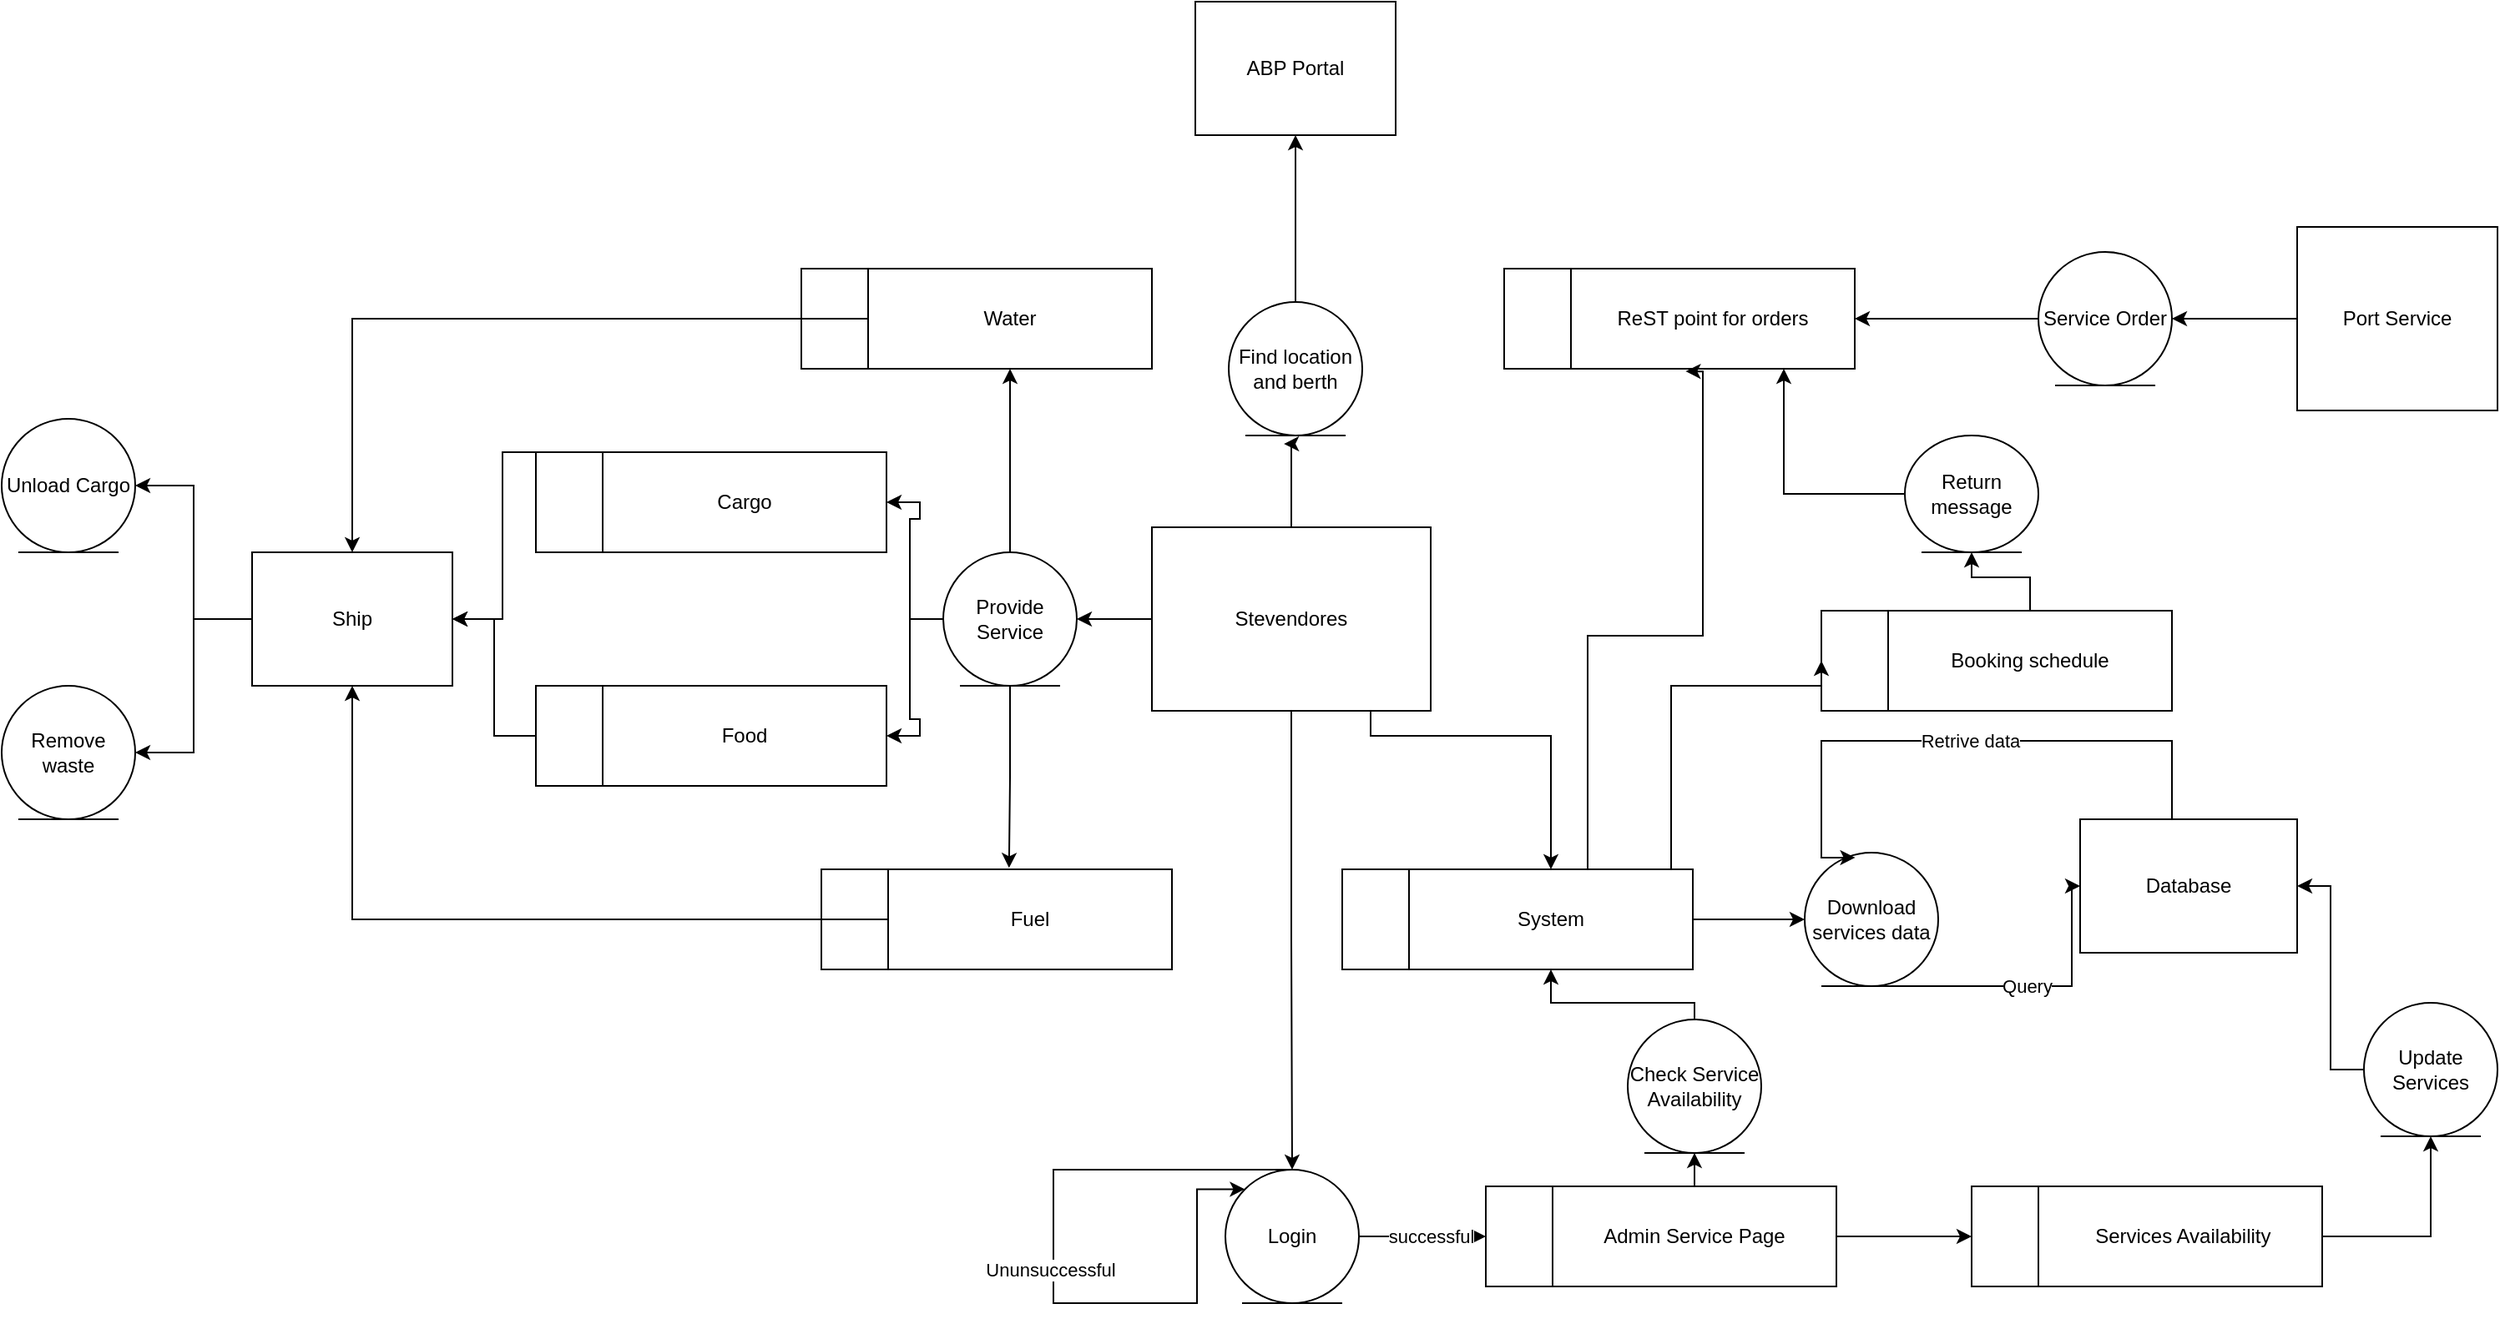 <mxfile version="15.7.3" type="device"><diagram id="IWNB4A_dR35HJDKP0xge" name="Page-1"><mxGraphModel dx="3511" dy="2899" grid="1" gridSize="10" guides="1" tooltips="1" connect="1" arrows="1" fold="1" page="1" pageScale="1" pageWidth="827" pageHeight="1169" math="0" shadow="0"><root><mxCell id="0"/><mxCell id="1" parent="0"/><mxCell id="cKd4avt4SuYKdxyL-z5u-2" style="edgeStyle=orthogonalEdgeStyle;rounded=0;orthogonalLoop=1;jettySize=auto;html=1;entryX=0;entryY=0;entryDx=0;entryDy=0;" parent="1" source="cKd4avt4SuYKdxyL-z5u-12" target="cKd4avt4SuYKdxyL-z5u-12" edge="1"><mxGeometry relative="1" as="geometry"><mxPoint x="-166" y="-150" as="sourcePoint"/><mxPoint x="-110" y="-340" as="targetPoint"/><Array as="points"><mxPoint x="-160" y="-210"/><mxPoint x="-160" y="-130"/><mxPoint x="-74" y="-130"/><mxPoint x="-74" y="-198"/></Array></mxGeometry></mxCell><mxCell id="cKd4avt4SuYKdxyL-z5u-17" value="Ununsuccessful" style="edgeLabel;html=1;align=center;verticalAlign=middle;resizable=0;points=[];" parent="cKd4avt4SuYKdxyL-z5u-2" vertex="1" connectable="0"><mxGeometry y="-2" relative="1" as="geometry"><mxPoint as="offset"/></mxGeometry></mxCell><mxCell id="cKd4avt4SuYKdxyL-z5u-18" style="edgeStyle=orthogonalEdgeStyle;rounded=0;orthogonalLoop=1;jettySize=auto;html=1;entryX=0;entryY=0.5;entryDx=0;entryDy=0;" parent="1" source="cKd4avt4SuYKdxyL-z5u-12" target="cKd4avt4SuYKdxyL-z5u-37" edge="1"><mxGeometry relative="1" as="geometry"><mxPoint x="90" y="-320" as="targetPoint"/></mxGeometry></mxCell><mxCell id="cKd4avt4SuYKdxyL-z5u-19" value="successful" style="edgeLabel;html=1;align=center;verticalAlign=middle;resizable=0;points=[];" parent="cKd4avt4SuYKdxyL-z5u-18" vertex="1" connectable="0"><mxGeometry x="0.125" relative="1" as="geometry"><mxPoint as="offset"/></mxGeometry></mxCell><mxCell id="cKd4avt4SuYKdxyL-z5u-12" value="Login" style="ellipse;shape=umlEntity;whiteSpace=wrap;html=1;" parent="1" vertex="1"><mxGeometry x="-57" y="-210" width="80" height="80" as="geometry"/></mxCell><mxCell id="cKd4avt4SuYKdxyL-z5u-16" style="edgeStyle=orthogonalEdgeStyle;rounded=0;orthogonalLoop=1;jettySize=auto;html=1;entryX=0.5;entryY=0;entryDx=0;entryDy=0;" parent="1" source="cKd4avt4SuYKdxyL-z5u-15" target="cKd4avt4SuYKdxyL-z5u-12" edge="1"><mxGeometry relative="1" as="geometry"/></mxCell><mxCell id="cKd4avt4SuYKdxyL-z5u-53" style="edgeStyle=orthogonalEdgeStyle;rounded=0;orthogonalLoop=1;jettySize=auto;html=1;" parent="1" source="cKd4avt4SuYKdxyL-z5u-15" target="cKd4avt4SuYKdxyL-z5u-52" edge="1"><mxGeometry relative="1" as="geometry"/></mxCell><mxCell id="cKd4avt4SuYKdxyL-z5u-123" style="edgeStyle=orthogonalEdgeStyle;rounded=0;orthogonalLoop=1;jettySize=auto;html=1;entryX=0.5;entryY=0;entryDx=0;entryDy=0;" parent="1" source="cKd4avt4SuYKdxyL-z5u-15" target="cKd4avt4SuYKdxyL-z5u-114" edge="1"><mxGeometry relative="1" as="geometry"><Array as="points"><mxPoint x="30" y="-470"/><mxPoint x="138" y="-470"/></Array></mxGeometry></mxCell><mxCell id="cKd4avt4SuYKdxyL-z5u-145" style="edgeStyle=orthogonalEdgeStyle;rounded=0;orthogonalLoop=1;jettySize=auto;html=1;entryX=0.413;entryY=1.063;entryDx=0;entryDy=0;entryPerimeter=0;" parent="1" source="cKd4avt4SuYKdxyL-z5u-15" target="cKd4avt4SuYKdxyL-z5u-144" edge="1"><mxGeometry relative="1" as="geometry"><Array as="points"><mxPoint x="-17" y="-645"/></Array></mxGeometry></mxCell><mxCell id="cKd4avt4SuYKdxyL-z5u-15" value="Stevendores" style="rounded=0;whiteSpace=wrap;html=1;" parent="1" vertex="1"><mxGeometry x="-101" y="-595" width="167" height="110" as="geometry"/></mxCell><mxCell id="cKd4avt4SuYKdxyL-z5u-35" value="" style="group" parent="1" vertex="1" connectable="0"><mxGeometry x="99" y="-200" width="210" height="60" as="geometry"/></mxCell><mxCell id="cKd4avt4SuYKdxyL-z5u-36" value="Admin Service Page" style="rounded=0;whiteSpace=wrap;html=1;fillColor=#FFFFFF ;strokeColor=#000000;" parent="cKd4avt4SuYKdxyL-z5u-35" vertex="1"><mxGeometry x="40" width="170" height="60" as="geometry"/></mxCell><mxCell id="cKd4avt4SuYKdxyL-z5u-37" value="" style="rounded=0;whiteSpace=wrap;html=1;" parent="cKd4avt4SuYKdxyL-z5u-35" vertex="1"><mxGeometry width="40" height="60" as="geometry"/></mxCell><mxCell id="cKd4avt4SuYKdxyL-z5u-38" value="" style="group" parent="1" vertex="1" connectable="0"><mxGeometry x="390" y="-200" width="210" height="60" as="geometry"/></mxCell><mxCell id="cKd4avt4SuYKdxyL-z5u-39" value="&amp;nbsp;Services Availability" style="rounded=0;whiteSpace=wrap;html=1;fillColor=#FFFFFF ;strokeColor=#000000;" parent="cKd4avt4SuYKdxyL-z5u-38" vertex="1"><mxGeometry x="40" width="170" height="60" as="geometry"/></mxCell><mxCell id="cKd4avt4SuYKdxyL-z5u-40" value="" style="rounded=0;whiteSpace=wrap;html=1;" parent="cKd4avt4SuYKdxyL-z5u-38" vertex="1"><mxGeometry width="40" height="60" as="geometry"/></mxCell><mxCell id="cKd4avt4SuYKdxyL-z5u-47" style="edgeStyle=orthogonalEdgeStyle;rounded=0;orthogonalLoop=1;jettySize=auto;html=1;entryX=1;entryY=0.5;entryDx=0;entryDy=0;" parent="1" source="cKd4avt4SuYKdxyL-z5u-42" target="cKd4avt4SuYKdxyL-z5u-46" edge="1"><mxGeometry relative="1" as="geometry"/></mxCell><mxCell id="cKd4avt4SuYKdxyL-z5u-42" value="Port Service" style="rounded=0;whiteSpace=wrap;html=1;" parent="1" vertex="1"><mxGeometry x="585" y="-775" width="120" height="110" as="geometry"/></mxCell><mxCell id="cKd4avt4SuYKdxyL-z5u-43" value="" style="group" parent="1" vertex="1" connectable="0"><mxGeometry x="110" y="-750" width="210" height="60" as="geometry"/></mxCell><mxCell id="cKd4avt4SuYKdxyL-z5u-44" value="ReST point for orders" style="rounded=0;whiteSpace=wrap;html=1;fillColor=#FFFFFF ;strokeColor=#000000;" parent="cKd4avt4SuYKdxyL-z5u-43" vertex="1"><mxGeometry x="40" width="170" height="60" as="geometry"/></mxCell><mxCell id="cKd4avt4SuYKdxyL-z5u-45" value="" style="rounded=0;whiteSpace=wrap;html=1;" parent="cKd4avt4SuYKdxyL-z5u-43" vertex="1"><mxGeometry width="40" height="60" as="geometry"/></mxCell><mxCell id="cKd4avt4SuYKdxyL-z5u-48" style="edgeStyle=orthogonalEdgeStyle;rounded=0;orthogonalLoop=1;jettySize=auto;html=1;entryX=1;entryY=0.5;entryDx=0;entryDy=0;" parent="1" source="cKd4avt4SuYKdxyL-z5u-46" target="cKd4avt4SuYKdxyL-z5u-44" edge="1"><mxGeometry relative="1" as="geometry"/></mxCell><mxCell id="cKd4avt4SuYKdxyL-z5u-46" value="Service Order" style="ellipse;shape=umlEntity;whiteSpace=wrap;html=1;" parent="1" vertex="1"><mxGeometry x="430" y="-760" width="80" height="80" as="geometry"/></mxCell><mxCell id="cKd4avt4SuYKdxyL-z5u-78" style="edgeStyle=orthogonalEdgeStyle;rounded=0;orthogonalLoop=1;jettySize=auto;html=1;" parent="1" source="cKd4avt4SuYKdxyL-z5u-51" target="cKd4avt4SuYKdxyL-z5u-77" edge="1"><mxGeometry relative="1" as="geometry"/></mxCell><mxCell id="cKd4avt4SuYKdxyL-z5u-80" style="edgeStyle=orthogonalEdgeStyle;rounded=0;orthogonalLoop=1;jettySize=auto;html=1;" parent="1" source="cKd4avt4SuYKdxyL-z5u-51" target="cKd4avt4SuYKdxyL-z5u-79" edge="1"><mxGeometry relative="1" as="geometry"/></mxCell><mxCell id="cKd4avt4SuYKdxyL-z5u-51" value="Ship" style="rounded=0;whiteSpace=wrap;html=1;" parent="1" vertex="1"><mxGeometry x="-640" y="-580" width="120" height="80" as="geometry"/></mxCell><mxCell id="cKd4avt4SuYKdxyL-z5u-54" style="edgeStyle=orthogonalEdgeStyle;rounded=0;orthogonalLoop=1;jettySize=auto;html=1;entryX=0.5;entryY=1;entryDx=0;entryDy=0;" parent="1" source="cKd4avt4SuYKdxyL-z5u-52" target="cKd4avt4SuYKdxyL-z5u-58" edge="1"><mxGeometry relative="1" as="geometry"><mxPoint x="-187" y="-650" as="targetPoint"/></mxGeometry></mxCell><mxCell id="cKd4avt4SuYKdxyL-z5u-65" style="edgeStyle=orthogonalEdgeStyle;rounded=0;orthogonalLoop=1;jettySize=auto;html=1;entryX=0.426;entryY=-0.014;entryDx=0;entryDy=0;entryPerimeter=0;" parent="1" source="cKd4avt4SuYKdxyL-z5u-52" target="cKd4avt4SuYKdxyL-z5u-62" edge="1"><mxGeometry relative="1" as="geometry"><mxPoint x="-187" y="-460.0" as="targetPoint"/></mxGeometry></mxCell><mxCell id="cKd4avt4SuYKdxyL-z5u-70" style="edgeStyle=orthogonalEdgeStyle;rounded=0;orthogonalLoop=1;jettySize=auto;html=1;entryX=1;entryY=0.5;entryDx=0;entryDy=0;" parent="1" source="cKd4avt4SuYKdxyL-z5u-52" target="cKd4avt4SuYKdxyL-z5u-68" edge="1"><mxGeometry relative="1" as="geometry"><mxPoint x="-260" y="-540" as="targetPoint"/></mxGeometry></mxCell><mxCell id="cKd4avt4SuYKdxyL-z5u-75" style="edgeStyle=orthogonalEdgeStyle;rounded=0;orthogonalLoop=1;jettySize=auto;html=1;entryX=1;entryY=0.5;entryDx=0;entryDy=0;" parent="1" source="cKd4avt4SuYKdxyL-z5u-52" target="cKd4avt4SuYKdxyL-z5u-73" edge="1"><mxGeometry relative="1" as="geometry"/></mxCell><mxCell id="cKd4avt4SuYKdxyL-z5u-52" value="Provide Service" style="ellipse;shape=umlEntity;whiteSpace=wrap;html=1;" parent="1" vertex="1"><mxGeometry x="-226" y="-580" width="80" height="80" as="geometry"/></mxCell><mxCell id="cKd4avt4SuYKdxyL-z5u-57" value="" style="group" parent="1" vertex="1" connectable="0"><mxGeometry x="-311" y="-750" width="210" height="60" as="geometry"/></mxCell><mxCell id="cKd4avt4SuYKdxyL-z5u-58" value="Water" style="rounded=0;whiteSpace=wrap;html=1;fillColor=#FFFFFF ;strokeColor=#000000;" parent="cKd4avt4SuYKdxyL-z5u-57" vertex="1"><mxGeometry x="40" width="170" height="60" as="geometry"/></mxCell><mxCell id="cKd4avt4SuYKdxyL-z5u-59" value="" style="rounded=0;whiteSpace=wrap;html=1;" parent="cKd4avt4SuYKdxyL-z5u-57" vertex="1"><mxGeometry width="40" height="60" as="geometry"/></mxCell><mxCell id="cKd4avt4SuYKdxyL-z5u-60" style="edgeStyle=orthogonalEdgeStyle;rounded=0;orthogonalLoop=1;jettySize=auto;html=1;" parent="1" source="cKd4avt4SuYKdxyL-z5u-58" target="cKd4avt4SuYKdxyL-z5u-51" edge="1"><mxGeometry relative="1" as="geometry"/></mxCell><mxCell id="cKd4avt4SuYKdxyL-z5u-61" value="" style="group" parent="1" vertex="1" connectable="0"><mxGeometry x="-299" y="-390" width="210" height="60" as="geometry"/></mxCell><mxCell id="cKd4avt4SuYKdxyL-z5u-62" value="Fuel" style="rounded=0;whiteSpace=wrap;html=1;fillColor=#FFFFFF ;strokeColor=#000000;" parent="cKd4avt4SuYKdxyL-z5u-61" vertex="1"><mxGeometry x="40" width="170" height="60" as="geometry"/></mxCell><mxCell id="cKd4avt4SuYKdxyL-z5u-63" value="" style="rounded=0;whiteSpace=wrap;html=1;" parent="cKd4avt4SuYKdxyL-z5u-61" vertex="1"><mxGeometry width="40" height="60" as="geometry"/></mxCell><mxCell id="cKd4avt4SuYKdxyL-z5u-66" style="edgeStyle=orthogonalEdgeStyle;rounded=0;orthogonalLoop=1;jettySize=auto;html=1;entryX=0.5;entryY=1;entryDx=0;entryDy=0;" parent="1" source="cKd4avt4SuYKdxyL-z5u-62" target="cKd4avt4SuYKdxyL-z5u-51" edge="1"><mxGeometry relative="1" as="geometry"/></mxCell><mxCell id="cKd4avt4SuYKdxyL-z5u-67" value="" style="group" parent="1" vertex="1" connectable="0"><mxGeometry x="-470" y="-500" width="210" height="60" as="geometry"/></mxCell><mxCell id="cKd4avt4SuYKdxyL-z5u-68" value="Food" style="rounded=0;whiteSpace=wrap;html=1;fillColor=#FFFFFF ;strokeColor=#000000;" parent="cKd4avt4SuYKdxyL-z5u-67" vertex="1"><mxGeometry x="40" width="170" height="60" as="geometry"/></mxCell><mxCell id="cKd4avt4SuYKdxyL-z5u-69" value="" style="rounded=0;whiteSpace=wrap;html=1;" parent="cKd4avt4SuYKdxyL-z5u-67" vertex="1"><mxGeometry width="40" height="60" as="geometry"/></mxCell><mxCell id="cKd4avt4SuYKdxyL-z5u-71" style="edgeStyle=orthogonalEdgeStyle;rounded=0;orthogonalLoop=1;jettySize=auto;html=1;entryX=1;entryY=0.5;entryDx=0;entryDy=0;" parent="1" source="cKd4avt4SuYKdxyL-z5u-69" target="cKd4avt4SuYKdxyL-z5u-51" edge="1"><mxGeometry relative="1" as="geometry"/></mxCell><mxCell id="cKd4avt4SuYKdxyL-z5u-72" value="" style="group" parent="1" vertex="1" connectable="0"><mxGeometry x="-470" y="-640" width="210" height="60" as="geometry"/></mxCell><mxCell id="cKd4avt4SuYKdxyL-z5u-73" value="Cargo" style="rounded=0;whiteSpace=wrap;html=1;fillColor=#FFFFFF ;strokeColor=#000000;" parent="cKd4avt4SuYKdxyL-z5u-72" vertex="1"><mxGeometry x="40" width="170" height="60" as="geometry"/></mxCell><mxCell id="cKd4avt4SuYKdxyL-z5u-74" value="" style="rounded=0;whiteSpace=wrap;html=1;" parent="cKd4avt4SuYKdxyL-z5u-72" vertex="1"><mxGeometry width="40" height="60" as="geometry"/></mxCell><mxCell id="cKd4avt4SuYKdxyL-z5u-76" style="edgeStyle=orthogonalEdgeStyle;rounded=0;orthogonalLoop=1;jettySize=auto;html=1;" parent="1" source="cKd4avt4SuYKdxyL-z5u-73" edge="1"><mxGeometry relative="1" as="geometry"><mxPoint x="-520" y="-540" as="targetPoint"/><Array as="points"><mxPoint x="-490" y="-640"/><mxPoint x="-490" y="-540"/></Array></mxGeometry></mxCell><mxCell id="cKd4avt4SuYKdxyL-z5u-77" value="Remove waste" style="ellipse;shape=umlEntity;whiteSpace=wrap;html=1;" parent="1" vertex="1"><mxGeometry x="-790" y="-500" width="80" height="80" as="geometry"/></mxCell><mxCell id="cKd4avt4SuYKdxyL-z5u-79" value="Unload Cargo" style="ellipse;shape=umlEntity;whiteSpace=wrap;html=1;" parent="1" vertex="1"><mxGeometry x="-790" y="-660" width="80" height="80" as="geometry"/></mxCell><mxCell id="cKd4avt4SuYKdxyL-z5u-90" style="edgeStyle=orthogonalEdgeStyle;rounded=0;orthogonalLoop=1;jettySize=auto;html=1;entryX=1;entryY=0.5;entryDx=0;entryDy=0;" parent="1" source="cKd4avt4SuYKdxyL-z5u-81" target="cKd4avt4SuYKdxyL-z5u-83" edge="1"><mxGeometry relative="1" as="geometry"/></mxCell><mxCell id="cKd4avt4SuYKdxyL-z5u-81" value="Update Services" style="ellipse;shape=umlEntity;whiteSpace=wrap;html=1;" parent="1" vertex="1"><mxGeometry x="625" y="-310" width="80" height="80" as="geometry"/></mxCell><mxCell id="cKd4avt4SuYKdxyL-z5u-82" style="edgeStyle=orthogonalEdgeStyle;rounded=0;orthogonalLoop=1;jettySize=auto;html=1;entryX=0.5;entryY=1;entryDx=0;entryDy=0;" parent="1" source="cKd4avt4SuYKdxyL-z5u-39" target="cKd4avt4SuYKdxyL-z5u-81" edge="1"><mxGeometry relative="1" as="geometry"><mxPoint x="485" y="-330" as="targetPoint"/></mxGeometry></mxCell><mxCell id="cKd4avt4SuYKdxyL-z5u-83" value="Database" style="rounded=0;whiteSpace=wrap;html=1;" parent="1" vertex="1"><mxGeometry x="455" y="-420" width="130" height="80" as="geometry"/></mxCell><mxCell id="cKd4avt4SuYKdxyL-z5u-113" value="" style="group" parent="1" vertex="1" connectable="0"><mxGeometry x="13" y="-390" width="210" height="60" as="geometry"/></mxCell><mxCell id="cKd4avt4SuYKdxyL-z5u-114" value="System" style="rounded=0;whiteSpace=wrap;html=1;fillColor=#FFFFFF ;strokeColor=#000000;" parent="cKd4avt4SuYKdxyL-z5u-113" vertex="1"><mxGeometry x="40" width="170" height="60" as="geometry"/></mxCell><mxCell id="cKd4avt4SuYKdxyL-z5u-115" value="" style="rounded=0;whiteSpace=wrap;html=1;" parent="cKd4avt4SuYKdxyL-z5u-113" vertex="1"><mxGeometry width="40" height="60" as="geometry"/></mxCell><mxCell id="cKd4avt4SuYKdxyL-z5u-116" value="Download services data" style="ellipse;shape=umlEntity;whiteSpace=wrap;html=1;" parent="1" vertex="1"><mxGeometry x="290" y="-400" width="80" height="80" as="geometry"/></mxCell><mxCell id="cKd4avt4SuYKdxyL-z5u-117" value="Query" style="edgeStyle=orthogonalEdgeStyle;rounded=0;orthogonalLoop=1;jettySize=auto;html=1;entryX=0;entryY=0.5;entryDx=0;entryDy=0;exitX=0.5;exitY=1;exitDx=0;exitDy=0;" parent="1" source="cKd4avt4SuYKdxyL-z5u-116" target="cKd4avt4SuYKdxyL-z5u-83" edge="1"><mxGeometry relative="1" as="geometry"><mxPoint x="380" y="-244.641" as="sourcePoint"/><mxPoint x="470" y="-400" as="targetPoint"/><Array as="points"><mxPoint x="450" y="-320"/><mxPoint x="450" y="-380"/></Array></mxGeometry></mxCell><mxCell id="cKd4avt4SuYKdxyL-z5u-118" value="Retrive data" style="edgeStyle=orthogonalEdgeStyle;rounded=0;orthogonalLoop=1;jettySize=auto;html=1;entryX=0.379;entryY=0.037;entryDx=0;entryDy=0;entryPerimeter=0;exitX=0.5;exitY=0;exitDx=0;exitDy=0;" parent="1" source="cKd4avt4SuYKdxyL-z5u-83" target="cKd4avt4SuYKdxyL-z5u-116" edge="1"><mxGeometry relative="1" as="geometry"><mxPoint x="630" y="-447" as="sourcePoint"/><mxPoint x="430" y="-236.458" as="targetPoint"/><Array as="points"><mxPoint x="510" y="-420"/><mxPoint x="510" y="-467"/><mxPoint x="300" y="-467"/></Array></mxGeometry></mxCell><mxCell id="cKd4avt4SuYKdxyL-z5u-119" style="edgeStyle=orthogonalEdgeStyle;rounded=0;orthogonalLoop=1;jettySize=auto;html=1;" parent="1" source="cKd4avt4SuYKdxyL-z5u-114" target="cKd4avt4SuYKdxyL-z5u-116" edge="1"><mxGeometry relative="1" as="geometry"/></mxCell><mxCell id="cKd4avt4SuYKdxyL-z5u-126" style="edgeStyle=orthogonalEdgeStyle;rounded=0;orthogonalLoop=1;jettySize=auto;html=1;entryX=0.5;entryY=1;entryDx=0;entryDy=0;" parent="1" source="cKd4avt4SuYKdxyL-z5u-120" target="cKd4avt4SuYKdxyL-z5u-114" edge="1"><mxGeometry relative="1" as="geometry"><Array as="points"><mxPoint x="224" y="-310"/><mxPoint x="138" y="-310"/></Array></mxGeometry></mxCell><mxCell id="cKd4avt4SuYKdxyL-z5u-120" value="Check Service Availability" style="ellipse;shape=umlEntity;whiteSpace=wrap;html=1;" parent="1" vertex="1"><mxGeometry x="184" y="-300" width="80" height="80" as="geometry"/></mxCell><mxCell id="cKd4avt4SuYKdxyL-z5u-125" style="edgeStyle=orthogonalEdgeStyle;rounded=0;orthogonalLoop=1;jettySize=auto;html=1;" parent="1" source="cKd4avt4SuYKdxyL-z5u-36" target="cKd4avt4SuYKdxyL-z5u-120" edge="1"><mxGeometry relative="1" as="geometry"/></mxCell><mxCell id="cKd4avt4SuYKdxyL-z5u-127" style="edgeStyle=orthogonalEdgeStyle;rounded=0;orthogonalLoop=1;jettySize=auto;html=1;entryX=0;entryY=0.5;entryDx=0;entryDy=0;" parent="1" source="cKd4avt4SuYKdxyL-z5u-36" target="cKd4avt4SuYKdxyL-z5u-40" edge="1"><mxGeometry relative="1" as="geometry"/></mxCell><mxCell id="cKd4avt4SuYKdxyL-z5u-129" style="edgeStyle=orthogonalEdgeStyle;rounded=0;orthogonalLoop=1;jettySize=auto;html=1;entryX=0.404;entryY=1.026;entryDx=0;entryDy=0;entryPerimeter=0;" parent="1" source="cKd4avt4SuYKdxyL-z5u-114" target="cKd4avt4SuYKdxyL-z5u-44" edge="1"><mxGeometry relative="1" as="geometry"><Array as="points"><mxPoint x="160" y="-530"/><mxPoint x="229" y="-530"/></Array></mxGeometry></mxCell><mxCell id="cKd4avt4SuYKdxyL-z5u-134" value="" style="group" parent="1" vertex="1" connectable="0"><mxGeometry x="300" y="-545" width="210" height="60" as="geometry"/></mxCell><mxCell id="cKd4avt4SuYKdxyL-z5u-135" value="Booking schedule" style="rounded=0;whiteSpace=wrap;html=1;fillColor=#FFFFFF ;strokeColor=#000000;" parent="cKd4avt4SuYKdxyL-z5u-134" vertex="1"><mxGeometry x="40" width="170" height="60" as="geometry"/></mxCell><mxCell id="cKd4avt4SuYKdxyL-z5u-136" value="" style="rounded=0;whiteSpace=wrap;html=1;" parent="cKd4avt4SuYKdxyL-z5u-134" vertex="1"><mxGeometry width="40" height="60" as="geometry"/></mxCell><mxCell id="cKd4avt4SuYKdxyL-z5u-137" style="edgeStyle=orthogonalEdgeStyle;rounded=0;orthogonalLoop=1;jettySize=auto;html=1;entryX=0;entryY=0.5;entryDx=0;entryDy=0;" parent="1" source="cKd4avt4SuYKdxyL-z5u-114" target="cKd4avt4SuYKdxyL-z5u-136" edge="1"><mxGeometry relative="1" as="geometry"><Array as="points"><mxPoint x="210" y="-500"/><mxPoint x="300" y="-500"/></Array></mxGeometry></mxCell><mxCell id="cKd4avt4SuYKdxyL-z5u-143" style="edgeStyle=orthogonalEdgeStyle;rounded=0;orthogonalLoop=1;jettySize=auto;html=1;entryX=0.75;entryY=1;entryDx=0;entryDy=0;" parent="1" source="cKd4avt4SuYKdxyL-z5u-141" target="cKd4avt4SuYKdxyL-z5u-44" edge="1"><mxGeometry relative="1" as="geometry"/></mxCell><mxCell id="cKd4avt4SuYKdxyL-z5u-141" value="Return message" style="ellipse;shape=umlEntity;whiteSpace=wrap;html=1;" parent="1" vertex="1"><mxGeometry x="350" y="-650" width="80" height="70" as="geometry"/></mxCell><mxCell id="cKd4avt4SuYKdxyL-z5u-142" style="edgeStyle=orthogonalEdgeStyle;rounded=0;orthogonalLoop=1;jettySize=auto;html=1;entryX=0.5;entryY=1;entryDx=0;entryDy=0;" parent="1" source="cKd4avt4SuYKdxyL-z5u-135" target="cKd4avt4SuYKdxyL-z5u-141" edge="1"><mxGeometry relative="1" as="geometry"/></mxCell><mxCell id="cKd4avt4SuYKdxyL-z5u-148" style="edgeStyle=orthogonalEdgeStyle;rounded=0;orthogonalLoop=1;jettySize=auto;html=1;" parent="1" source="cKd4avt4SuYKdxyL-z5u-144" target="cKd4avt4SuYKdxyL-z5u-146" edge="1"><mxGeometry relative="1" as="geometry"/></mxCell><mxCell id="cKd4avt4SuYKdxyL-z5u-144" value="Find location and berth" style="ellipse;shape=umlEntity;whiteSpace=wrap;html=1;" parent="1" vertex="1"><mxGeometry x="-55" y="-730" width="80" height="80" as="geometry"/></mxCell><mxCell id="cKd4avt4SuYKdxyL-z5u-146" value="ABP Portal" style="rounded=0;whiteSpace=wrap;html=1;" parent="1" vertex="1"><mxGeometry x="-75" y="-910" width="120" height="80" as="geometry"/></mxCell></root></mxGraphModel></diagram></mxfile>